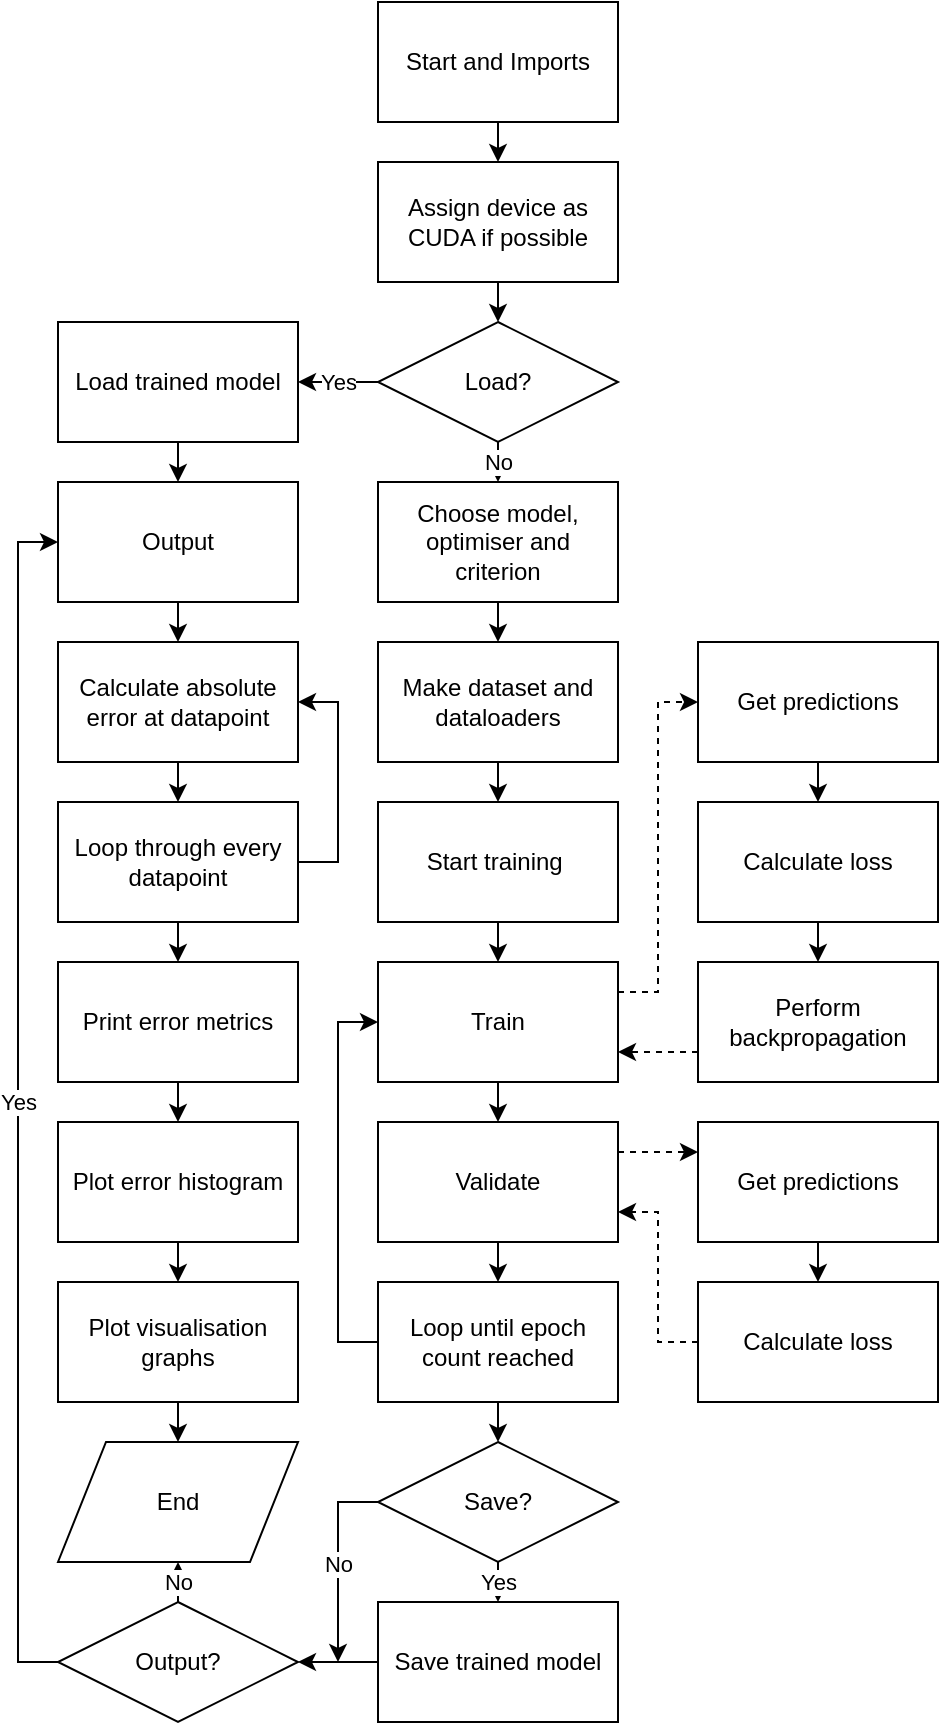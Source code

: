 <mxfile type="device" version="11.1.4"><diagram id="3O4ppRKXlL2Ec_Gj-Wmn" name="Page-1"><mxGraphModel grid="1" dx="382" dy="865" gridSize="10" guides="1" tooltips="1" connect="1" arrows="1" fold="1" page="1" pageScale="1" pageWidth="827" pageHeight="1169" math="0" shadow="0"><root><mxCell id="0" /><mxCell id="1" parent="0" /><mxCell id="yNyIZJg-vGhLDdKhHXkc-4" parent="1" style="edgeStyle=orthogonalEdgeStyle;rounded=0;orthogonalLoop=1;jettySize=auto;html=1;exitX=0.5;exitY=1;exitDx=0;exitDy=0;entryX=0.5;entryY=0;entryDx=0;entryDy=0;" edge="1" source="yNyIZJg-vGhLDdKhHXkc-1" target="yNyIZJg-vGhLDdKhHXkc-2"><mxGeometry as="geometry" relative="1" /></mxCell><mxCell id="yNyIZJg-vGhLDdKhHXkc-1" value="Start and Imports" parent="1" style="rounded=0;whiteSpace=wrap;html=1;" vertex="1"><mxGeometry as="geometry" x="380" y="30" width="120" height="60" /></mxCell><mxCell id="yNyIZJg-vGhLDdKhHXkc-5" parent="1" style="edgeStyle=orthogonalEdgeStyle;rounded=0;orthogonalLoop=1;jettySize=auto;html=1;exitX=0.5;exitY=1;exitDx=0;exitDy=0;entryX=0.5;entryY=0;entryDx=0;entryDy=0;" edge="1" source="yNyIZJg-vGhLDdKhHXkc-2" target="yNyIZJg-vGhLDdKhHXkc-3"><mxGeometry as="geometry" relative="1" /></mxCell><mxCell id="yNyIZJg-vGhLDdKhHXkc-2" value="Assign device as CUDA if possible" parent="1" style="rounded=0;whiteSpace=wrap;html=1;" vertex="1"><mxGeometry as="geometry" x="380" y="110" width="120" height="60" /></mxCell><mxCell id="yNyIZJg-vGhLDdKhHXkc-17" value="No" parent="1" style="edgeStyle=orthogonalEdgeStyle;rounded=0;orthogonalLoop=1;jettySize=auto;html=1;exitX=0.5;exitY=1;exitDx=0;exitDy=0;entryX=0.5;entryY=0;entryDx=0;entryDy=0;" edge="1" source="yNyIZJg-vGhLDdKhHXkc-3" target="yNyIZJg-vGhLDdKhHXkc-6"><mxGeometry as="geometry" relative="1" /></mxCell><mxCell id="fQL55yMKPDswmnB3n-V2-16" value="Yes" parent="1" style="edgeStyle=orthogonalEdgeStyle;rounded=0;orthogonalLoop=1;jettySize=auto;html=1;exitX=0;exitY=0.5;exitDx=0;exitDy=0;entryX=1;entryY=0.5;entryDx=0;entryDy=0;" edge="1" source="yNyIZJg-vGhLDdKhHXkc-3" target="fQL55yMKPDswmnB3n-V2-15"><mxGeometry as="geometry" relative="1" /></mxCell><mxCell id="yNyIZJg-vGhLDdKhHXkc-3" value="Load?" parent="1" style="rhombus;whiteSpace=wrap;html=1;" vertex="1"><mxGeometry as="geometry" x="380" y="190" width="120" height="60" /></mxCell><mxCell id="yNyIZJg-vGhLDdKhHXkc-18" parent="1" style="edgeStyle=orthogonalEdgeStyle;rounded=0;orthogonalLoop=1;jettySize=auto;html=1;exitX=0.5;exitY=1;exitDx=0;exitDy=0;entryX=0.5;entryY=0;entryDx=0;entryDy=0;" edge="1" source="yNyIZJg-vGhLDdKhHXkc-6" target="yNyIZJg-vGhLDdKhHXkc-7"><mxGeometry as="geometry" relative="1" /></mxCell><mxCell id="yNyIZJg-vGhLDdKhHXkc-6" value="Choose model, optimiser and criterion" parent="1" style="rounded=0;whiteSpace=wrap;html=1;" vertex="1"><mxGeometry as="geometry" x="380" y="270" width="120" height="60" /></mxCell><mxCell id="yNyIZJg-vGhLDdKhHXkc-19" parent="1" style="edgeStyle=orthogonalEdgeStyle;rounded=0;orthogonalLoop=1;jettySize=auto;html=1;exitX=0.5;exitY=1;exitDx=0;exitDy=0;entryX=0.5;entryY=0;entryDx=0;entryDy=0;" edge="1" source="yNyIZJg-vGhLDdKhHXkc-7" target="yNyIZJg-vGhLDdKhHXkc-8"><mxGeometry as="geometry" relative="1" /></mxCell><mxCell id="yNyIZJg-vGhLDdKhHXkc-7" value="Make dataset and dataloaders" parent="1" style="rounded=0;whiteSpace=wrap;html=1;" vertex="1"><mxGeometry as="geometry" x="380" y="350" width="120" height="60" /></mxCell><mxCell id="yNyIZJg-vGhLDdKhHXkc-20" parent="1" style="edgeStyle=orthogonalEdgeStyle;rounded=0;orthogonalLoop=1;jettySize=auto;html=1;exitX=0.5;exitY=1;exitDx=0;exitDy=0;entryX=0.5;entryY=0;entryDx=0;entryDy=0;" edge="1" source="yNyIZJg-vGhLDdKhHXkc-8" target="yNyIZJg-vGhLDdKhHXkc-9"><mxGeometry as="geometry" relative="1" /></mxCell><mxCell id="yNyIZJg-vGhLDdKhHXkc-8" value="Start training&amp;nbsp;" parent="1" style="rounded=0;whiteSpace=wrap;html=1;" vertex="1"><mxGeometry as="geometry" x="380" y="430" width="120" height="60" /></mxCell><mxCell id="fQL55yMKPDswmnB3n-V2-31" parent="1" style="edgeStyle=orthogonalEdgeStyle;rounded=0;orthogonalLoop=1;jettySize=auto;html=1;exitX=1;exitY=0.25;exitDx=0;exitDy=0;entryX=0;entryY=0.5;entryDx=0;entryDy=0;dashed=1;" edge="1" source="yNyIZJg-vGhLDdKhHXkc-9" target="yNyIZJg-vGhLDdKhHXkc-10"><mxGeometry as="geometry" relative="1" /></mxCell><mxCell id="fQL55yMKPDswmnB3n-V2-36" parent="1" style="edgeStyle=orthogonalEdgeStyle;rounded=0;orthogonalLoop=1;jettySize=auto;html=1;exitX=0.5;exitY=1;exitDx=0;exitDy=0;entryX=0.5;entryY=0;entryDx=0;entryDy=0;" edge="1" source="yNyIZJg-vGhLDdKhHXkc-9" target="yNyIZJg-vGhLDdKhHXkc-21"><mxGeometry as="geometry" relative="1" /></mxCell><mxCell id="yNyIZJg-vGhLDdKhHXkc-9" value="Train" parent="1" style="rounded=0;whiteSpace=wrap;html=1;" vertex="1"><mxGeometry as="geometry" x="380" y="510" width="120" height="60" /></mxCell><mxCell id="yNyIZJg-vGhLDdKhHXkc-14" parent="1" style="edgeStyle=orthogonalEdgeStyle;rounded=0;orthogonalLoop=1;jettySize=auto;html=1;exitX=0.5;exitY=1;exitDx=0;exitDy=0;entryX=0.5;entryY=0;entryDx=0;entryDy=0;" edge="1" source="yNyIZJg-vGhLDdKhHXkc-10" target="yNyIZJg-vGhLDdKhHXkc-11"><mxGeometry as="geometry" relative="1" /></mxCell><mxCell id="yNyIZJg-vGhLDdKhHXkc-10" value="Get predictions" parent="1" style="rounded=0;whiteSpace=wrap;html=1;" vertex="1"><mxGeometry as="geometry" x="540" y="350" width="120" height="60" /></mxCell><mxCell id="yNyIZJg-vGhLDdKhHXkc-15" parent="1" style="edgeStyle=orthogonalEdgeStyle;rounded=0;orthogonalLoop=1;jettySize=auto;html=1;exitX=0.5;exitY=1;exitDx=0;exitDy=0;entryX=0.5;entryY=0;entryDx=0;entryDy=0;" edge="1" source="yNyIZJg-vGhLDdKhHXkc-11" target="yNyIZJg-vGhLDdKhHXkc-12"><mxGeometry as="geometry" relative="1" /></mxCell><mxCell id="yNyIZJg-vGhLDdKhHXkc-11" value="Calculate loss" parent="1" style="rounded=0;whiteSpace=wrap;html=1;" vertex="1"><mxGeometry as="geometry" x="540" y="430" width="120" height="60" /></mxCell><mxCell id="fQL55yMKPDswmnB3n-V2-32" parent="1" style="edgeStyle=orthogonalEdgeStyle;rounded=0;orthogonalLoop=1;jettySize=auto;html=1;exitX=0;exitY=0.75;exitDx=0;exitDy=0;entryX=1;entryY=0.75;entryDx=0;entryDy=0;dashed=1;" edge="1" source="yNyIZJg-vGhLDdKhHXkc-12" target="yNyIZJg-vGhLDdKhHXkc-9"><mxGeometry as="geometry" relative="1" /></mxCell><mxCell id="yNyIZJg-vGhLDdKhHXkc-12" value="Perform backpropagation" parent="1" style="rounded=0;whiteSpace=wrap;html=1;" vertex="1"><mxGeometry as="geometry" x="540" y="510" width="120" height="60" /></mxCell><mxCell id="fQL55yMKPDswmnB3n-V2-33" parent="1" style="edgeStyle=orthogonalEdgeStyle;rounded=0;orthogonalLoop=1;jettySize=auto;html=1;exitX=1;exitY=0.25;exitDx=0;exitDy=0;entryX=0;entryY=0.25;entryDx=0;entryDy=0;dashed=1;" edge="1" source="yNyIZJg-vGhLDdKhHXkc-21" target="yNyIZJg-vGhLDdKhHXkc-22"><mxGeometry as="geometry" relative="1" /></mxCell><mxCell id="fQL55yMKPDswmnB3n-V2-37" parent="1" style="edgeStyle=orthogonalEdgeStyle;rounded=0;orthogonalLoop=1;jettySize=auto;html=1;exitX=0.5;exitY=1;exitDx=0;exitDy=0;entryX=0.5;entryY=0;entryDx=0;entryDy=0;" edge="1" source="yNyIZJg-vGhLDdKhHXkc-21" target="fQL55yMKPDswmnB3n-V2-9"><mxGeometry as="geometry" relative="1" /></mxCell><mxCell id="yNyIZJg-vGhLDdKhHXkc-21" value="Validate" parent="1" style="rounded=0;whiteSpace=wrap;html=1;" vertex="1"><mxGeometry as="geometry" x="380" y="590" width="120" height="60" /></mxCell><mxCell id="fQL55yMKPDswmnB3n-V2-3" parent="1" style="edgeStyle=orthogonalEdgeStyle;rounded=0;orthogonalLoop=1;jettySize=auto;html=1;exitX=0.5;exitY=1;exitDx=0;exitDy=0;entryX=0.5;entryY=0;entryDx=0;entryDy=0;" edge="1" source="yNyIZJg-vGhLDdKhHXkc-22" target="fQL55yMKPDswmnB3n-V2-1"><mxGeometry as="geometry" relative="1" /></mxCell><mxCell id="fQL55yMKPDswmnB3n-V2-35" parent="1" style="edgeStyle=orthogonalEdgeStyle;rounded=0;orthogonalLoop=1;jettySize=auto;html=1;exitX=0;exitY=0.5;exitDx=0;exitDy=0;entryX=1;entryY=0.75;entryDx=0;entryDy=0;dashed=1;" edge="1" source="fQL55yMKPDswmnB3n-V2-1" target="yNyIZJg-vGhLDdKhHXkc-21"><mxGeometry as="geometry" relative="1" /></mxCell><mxCell id="fQL55yMKPDswmnB3n-V2-1" value="Calculate loss" parent="1" style="rounded=0;whiteSpace=wrap;html=1;" vertex="1"><mxGeometry as="geometry" x="540" y="670" width="120" height="60" /></mxCell><mxCell id="fQL55yMKPDswmnB3n-V2-21" parent="1" style="edgeStyle=orthogonalEdgeStyle;rounded=0;orthogonalLoop=1;jettySize=auto;html=1;exitX=0;exitY=0.5;exitDx=0;exitDy=0;entryX=0;entryY=0.5;entryDx=0;entryDy=0;" edge="1" source="fQL55yMKPDswmnB3n-V2-9" target="yNyIZJg-vGhLDdKhHXkc-9"><mxGeometry as="geometry" relative="1"><Array as="points"><mxPoint x="360" y="700" /><mxPoint x="360" y="540" /></Array></mxGeometry></mxCell><mxCell id="fQL55yMKPDswmnB3n-V2-23" parent="1" style="edgeStyle=orthogonalEdgeStyle;rounded=0;orthogonalLoop=1;jettySize=auto;html=1;exitX=0.5;exitY=1;exitDx=0;exitDy=0;entryX=0.5;entryY=0;entryDx=0;entryDy=0;" edge="1" source="fQL55yMKPDswmnB3n-V2-9" target="fQL55yMKPDswmnB3n-V2-22"><mxGeometry as="geometry" relative="1" /></mxCell><mxCell id="fQL55yMKPDswmnB3n-V2-9" value="Loop until epoch count reached" parent="1" style="rounded=0;whiteSpace=wrap;html=1;" vertex="1"><mxGeometry as="geometry" x="380" y="670" width="120" height="60" /></mxCell><mxCell id="fQL55yMKPDswmnB3n-V2-18" parent="1" style="edgeStyle=orthogonalEdgeStyle;rounded=0;orthogonalLoop=1;jettySize=auto;html=1;exitX=0.5;exitY=1;exitDx=0;exitDy=0;entryX=0.5;entryY=0;entryDx=0;entryDy=0;" edge="1" source="fQL55yMKPDswmnB3n-V2-15" target="fQL55yMKPDswmnB3n-V2-17"><mxGeometry as="geometry" relative="1" /></mxCell><mxCell id="fQL55yMKPDswmnB3n-V2-15" value="Load trained model" parent="1" style="rounded=0;whiteSpace=wrap;html=1;" vertex="1"><mxGeometry as="geometry" x="220" y="190" width="120" height="60" /></mxCell><mxCell id="fQL55yMKPDswmnB3n-V2-44" parent="1" style="edgeStyle=orthogonalEdgeStyle;rounded=0;orthogonalLoop=1;jettySize=auto;html=1;exitX=0.5;exitY=1;exitDx=0;exitDy=0;entryX=0.5;entryY=0;entryDx=0;entryDy=0;" edge="1" source="fQL55yMKPDswmnB3n-V2-17" target="fQL55yMKPDswmnB3n-V2-41"><mxGeometry as="geometry" relative="1" /></mxCell><mxCell id="fQL55yMKPDswmnB3n-V2-17" value="Output" parent="1" style="rounded=0;whiteSpace=wrap;html=1;" vertex="1"><mxGeometry as="geometry" x="220" y="270" width="120" height="60" /></mxCell><mxCell id="fQL55yMKPDswmnB3n-V2-38" value="Yes" parent="1" style="edgeStyle=orthogonalEdgeStyle;rounded=0;orthogonalLoop=1;jettySize=auto;html=1;exitX=0.5;exitY=1;exitDx=0;exitDy=0;entryX=0.5;entryY=0;entryDx=0;entryDy=0;" edge="1" source="fQL55yMKPDswmnB3n-V2-22" target="fQL55yMKPDswmnB3n-V2-24"><mxGeometry as="geometry" relative="1" /></mxCell><mxCell id="fQL55yMKPDswmnB3n-V2-40" value="No" parent="1" style="edgeStyle=orthogonalEdgeStyle;rounded=0;orthogonalLoop=1;jettySize=auto;html=1;exitX=0;exitY=0.5;exitDx=0;exitDy=0;" edge="1" source="fQL55yMKPDswmnB3n-V2-22"><mxGeometry as="geometry" relative="1"><mxPoint as="targetPoint" x="360" y="860" /></mxGeometry></mxCell><mxCell id="fQL55yMKPDswmnB3n-V2-22" value="Save?" parent="1" style="rhombus;whiteSpace=wrap;html=1;" vertex="1"><mxGeometry as="geometry" x="380" y="750" width="120" height="60" /></mxCell><mxCell id="fQL55yMKPDswmnB3n-V2-47" parent="1" style="edgeStyle=orthogonalEdgeStyle;rounded=0;orthogonalLoop=1;jettySize=auto;html=1;exitX=0;exitY=0.5;exitDx=0;exitDy=0;entryX=1;entryY=0.5;entryDx=0;entryDy=0;" edge="1" source="fQL55yMKPDswmnB3n-V2-24" target="fQL55yMKPDswmnB3n-V2-46"><mxGeometry as="geometry" relative="1" /></mxCell><mxCell id="fQL55yMKPDswmnB3n-V2-24" value="Save trained model" parent="1" style="rounded=0;whiteSpace=wrap;html=1;" vertex="1"><mxGeometry as="geometry" x="380" y="830" width="120" height="60" /></mxCell><mxCell id="yNyIZJg-vGhLDdKhHXkc-22" value="Get predictions" parent="1" style="rounded=0;whiteSpace=wrap;html=1;" vertex="1"><mxGeometry as="geometry" x="540" y="590" width="120" height="60" /></mxCell><mxCell id="fQL55yMKPDswmnB3n-V2-45" parent="1" style="edgeStyle=orthogonalEdgeStyle;rounded=0;orthogonalLoop=1;jettySize=auto;html=1;exitX=0.5;exitY=1;exitDx=0;exitDy=0;entryX=0.5;entryY=0;entryDx=0;entryDy=0;" edge="1" source="fQL55yMKPDswmnB3n-V2-41" target="fQL55yMKPDswmnB3n-V2-42"><mxGeometry as="geometry" relative="1" /></mxCell><mxCell id="fQL55yMKPDswmnB3n-V2-41" value="Calculate absolute error at datapoint" parent="1" style="rounded=0;whiteSpace=wrap;html=1;" vertex="1"><mxGeometry as="geometry" x="220" y="350" width="120" height="60" /></mxCell><mxCell id="fQL55yMKPDswmnB3n-V2-43" parent="1" style="edgeStyle=orthogonalEdgeStyle;rounded=0;orthogonalLoop=1;jettySize=auto;html=1;exitX=1;exitY=0.5;exitDx=0;exitDy=0;entryX=1;entryY=0.5;entryDx=0;entryDy=0;" edge="1" source="fQL55yMKPDswmnB3n-V2-42" target="fQL55yMKPDswmnB3n-V2-41"><mxGeometry as="geometry" relative="1" /></mxCell><mxCell id="fQL55yMKPDswmnB3n-V2-54" parent="1" style="edgeStyle=orthogonalEdgeStyle;rounded=0;orthogonalLoop=1;jettySize=auto;html=1;exitX=0.5;exitY=1;exitDx=0;exitDy=0;entryX=0.5;entryY=0;entryDx=0;entryDy=0;" edge="1" source="fQL55yMKPDswmnB3n-V2-42" target="fQL55yMKPDswmnB3n-V2-49"><mxGeometry as="geometry" relative="1" /></mxCell><mxCell id="fQL55yMKPDswmnB3n-V2-42" value="Loop through every datapoint" parent="1" style="rounded=0;whiteSpace=wrap;html=1;" vertex="1"><mxGeometry as="geometry" x="220" y="430" width="120" height="60" /></mxCell><mxCell id="fQL55yMKPDswmnB3n-V2-48" value="Yes" parent="1" style="edgeStyle=orthogonalEdgeStyle;rounded=0;orthogonalLoop=1;jettySize=auto;html=1;exitX=0;exitY=0.5;exitDx=0;exitDy=0;entryX=0;entryY=0.5;entryDx=0;entryDy=0;" edge="1" source="fQL55yMKPDswmnB3n-V2-46" target="fQL55yMKPDswmnB3n-V2-17"><mxGeometry as="geometry" relative="1" /></mxCell><mxCell id="fQL55yMKPDswmnB3n-V2-53" value="No" parent="1" style="edgeStyle=orthogonalEdgeStyle;rounded=0;orthogonalLoop=1;jettySize=auto;html=1;exitX=0.5;exitY=0;exitDx=0;exitDy=0;entryX=0.5;entryY=1;entryDx=0;entryDy=0;" edge="1" source="fQL55yMKPDswmnB3n-V2-46" target="fQL55yMKPDswmnB3n-V2-52"><mxGeometry as="geometry" relative="1" /></mxCell><mxCell id="fQL55yMKPDswmnB3n-V2-46" value="Output?" parent="1" style="rhombus;whiteSpace=wrap;html=1;" vertex="1"><mxGeometry as="geometry" x="220" y="830" width="120" height="60" /></mxCell><mxCell id="fQL55yMKPDswmnB3n-V2-55" parent="1" style="edgeStyle=orthogonalEdgeStyle;rounded=0;orthogonalLoop=1;jettySize=auto;html=1;exitX=0.5;exitY=1;exitDx=0;exitDy=0;entryX=0.5;entryY=0;entryDx=0;entryDy=0;" edge="1" source="fQL55yMKPDswmnB3n-V2-49" target="fQL55yMKPDswmnB3n-V2-50"><mxGeometry as="geometry" relative="1" /></mxCell><mxCell id="fQL55yMKPDswmnB3n-V2-49" value="Print error metrics" parent="1" style="rounded=0;whiteSpace=wrap;html=1;" vertex="1"><mxGeometry as="geometry" x="220" y="510" width="120" height="60" /></mxCell><mxCell id="fQL55yMKPDswmnB3n-V2-56" parent="1" style="edgeStyle=orthogonalEdgeStyle;rounded=0;orthogonalLoop=1;jettySize=auto;html=1;exitX=0.5;exitY=1;exitDx=0;exitDy=0;entryX=0.5;entryY=0;entryDx=0;entryDy=0;" edge="1" source="fQL55yMKPDswmnB3n-V2-50" target="fQL55yMKPDswmnB3n-V2-51"><mxGeometry as="geometry" relative="1" /></mxCell><mxCell id="fQL55yMKPDswmnB3n-V2-50" value="Plot error histogram" parent="1" style="rounded=0;whiteSpace=wrap;html=1;" vertex="1"><mxGeometry as="geometry" x="220" y="590" width="120" height="60" /></mxCell><mxCell id="fQL55yMKPDswmnB3n-V2-57" parent="1" style="edgeStyle=orthogonalEdgeStyle;rounded=0;orthogonalLoop=1;jettySize=auto;html=1;exitX=0.5;exitY=1;exitDx=0;exitDy=0;entryX=0.5;entryY=0;entryDx=0;entryDy=0;" edge="1" source="fQL55yMKPDswmnB3n-V2-51" target="fQL55yMKPDswmnB3n-V2-52"><mxGeometry as="geometry" relative="1" /></mxCell><mxCell id="fQL55yMKPDswmnB3n-V2-51" value="Plot visualisation graphs" parent="1" style="rounded=0;whiteSpace=wrap;html=1;" vertex="1"><mxGeometry as="geometry" x="220" y="670" width="120" height="60" /></mxCell><mxCell id="fQL55yMKPDswmnB3n-V2-52" value="End" parent="1" style="shape=parallelogram;perimeter=parallelogramPerimeter;whiteSpace=wrap;html=1;" vertex="1"><mxGeometry as="geometry" x="220" y="750" width="120" height="60" /></mxCell></root></mxGraphModel></diagram></mxfile>